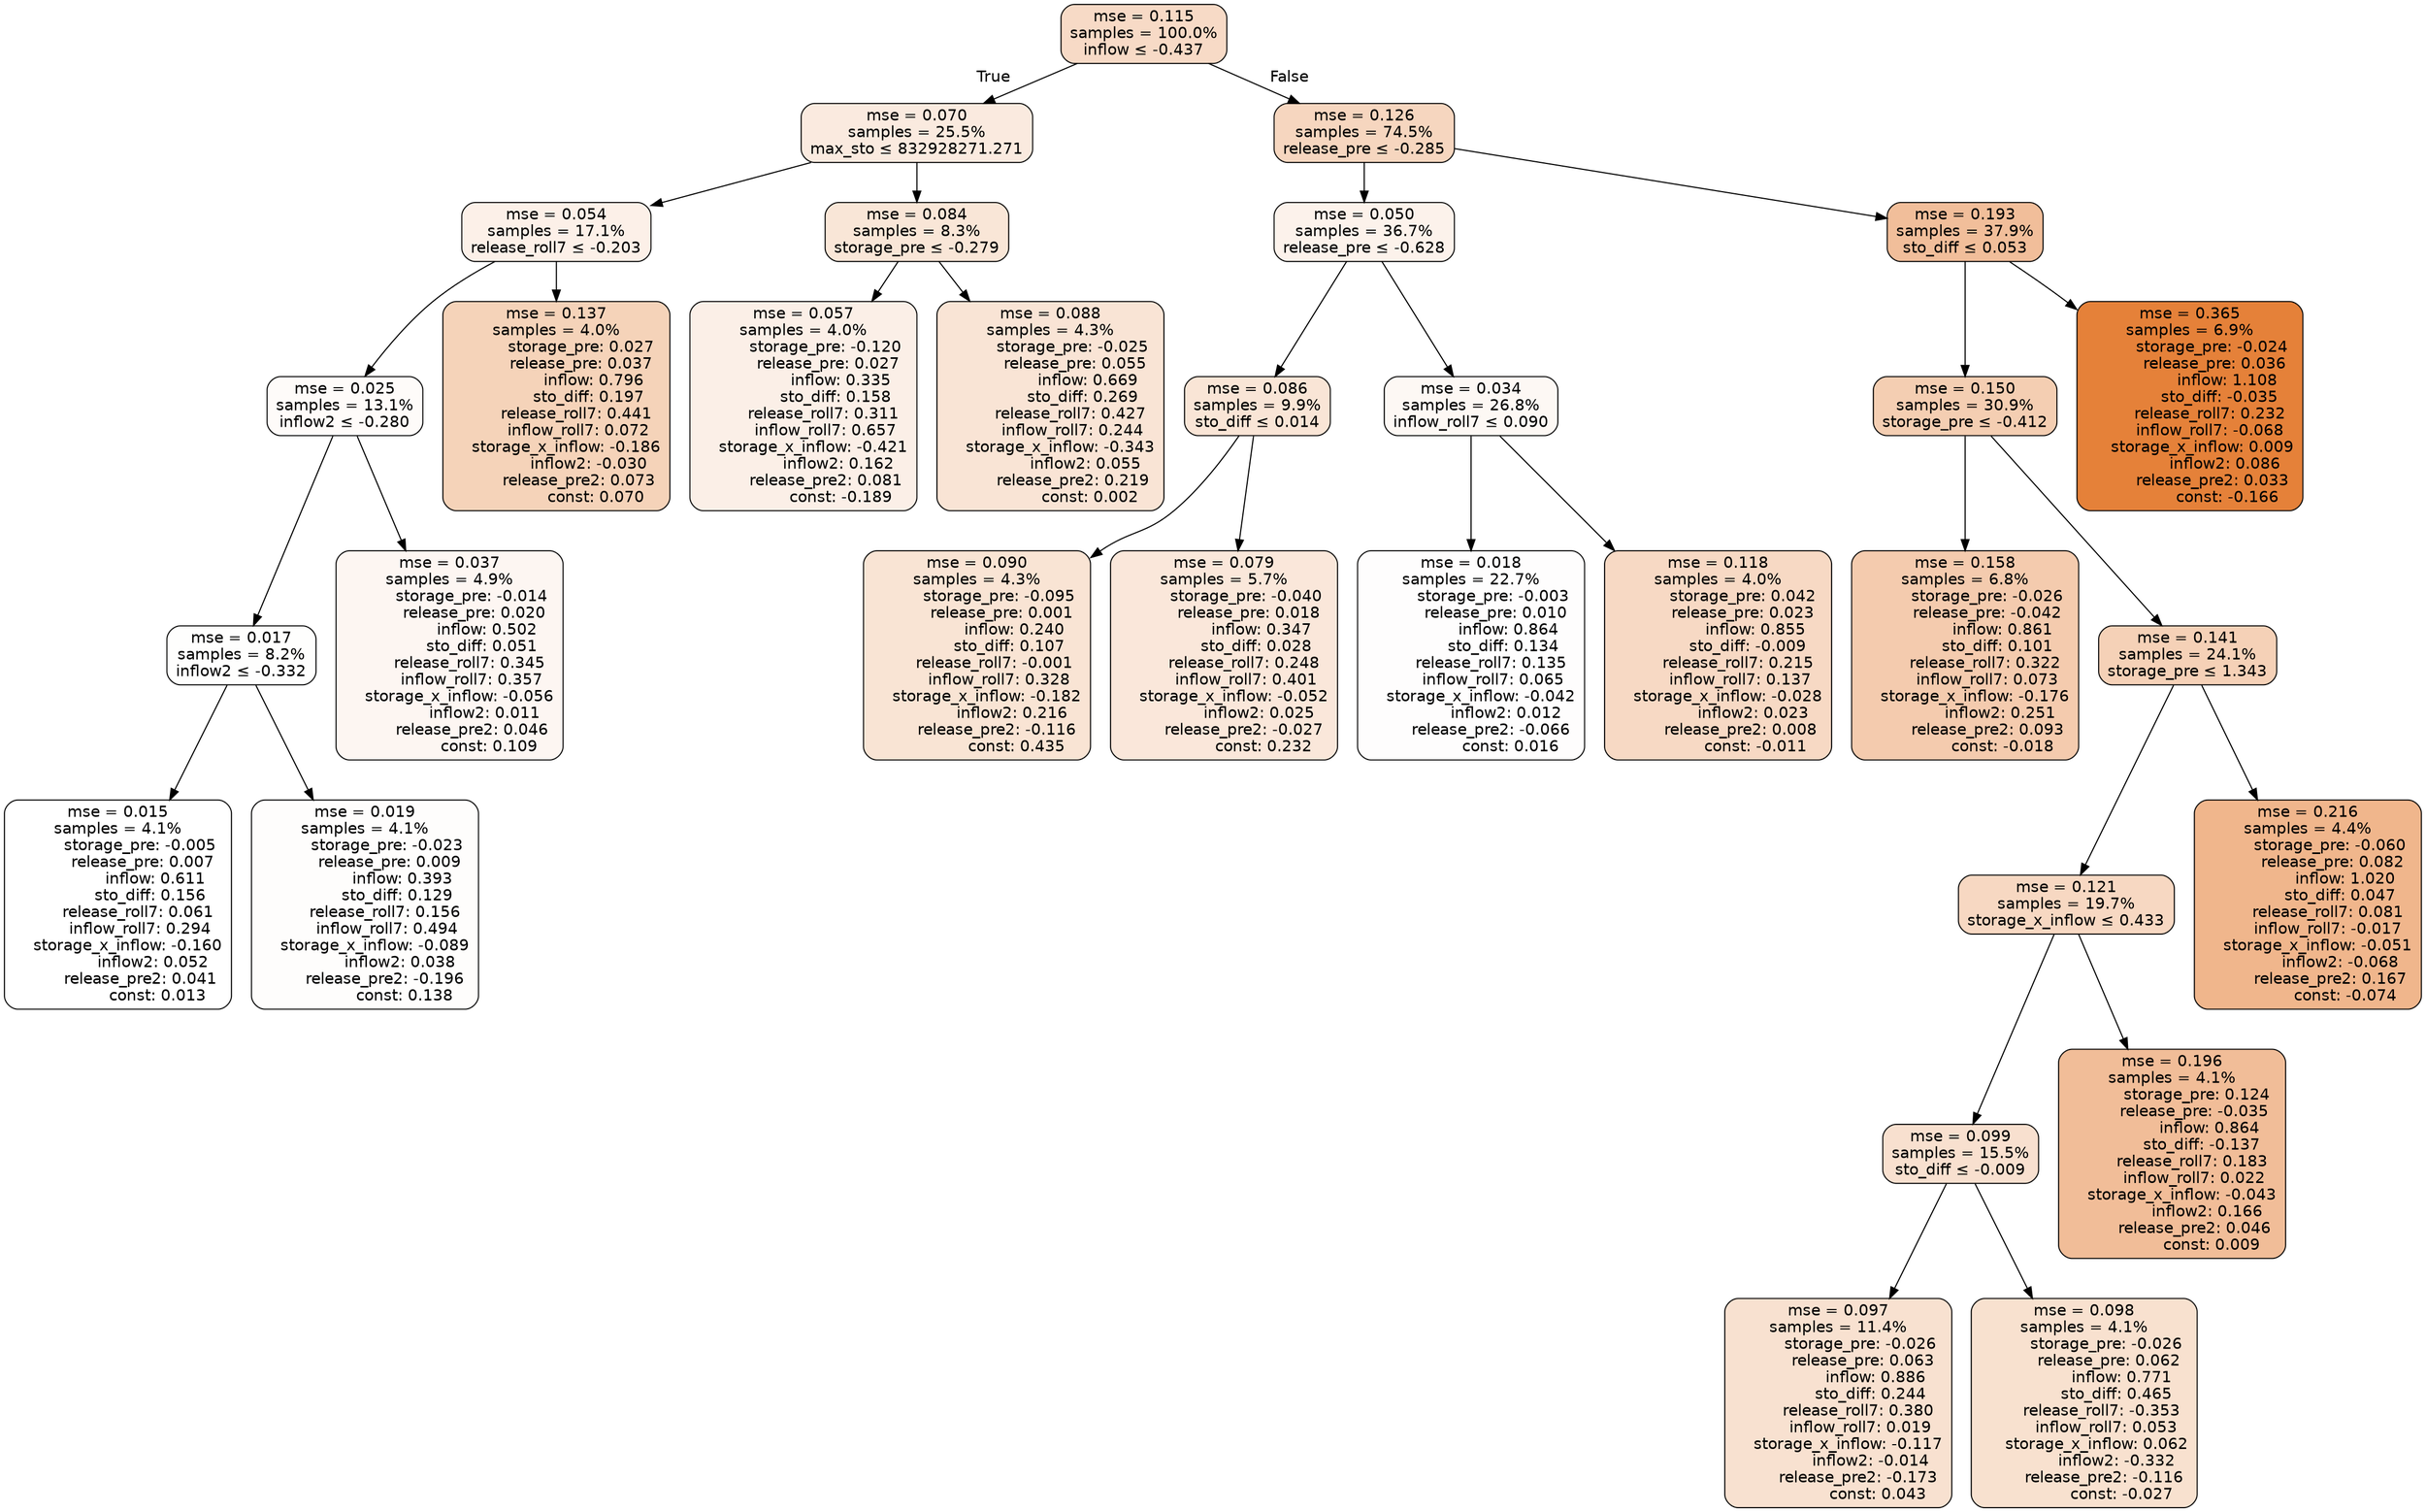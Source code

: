 digraph tree {
bgcolor="transparent"
node [shape=rectangle, style="filled, rounded", color="black", fontname=helvetica] ;
edge [fontname=helvetica] ;
	"0" [label="mse = 0.115
samples = 100.0%
inflow &le; -0.437", fillcolor="#f7dac6"]
	"1" [label="mse = 0.070
samples = 25.5%
max_sto &le; 832928271.271", fillcolor="#faeadf"]
	"2" [label="mse = 0.054
samples = 17.1%
release_roll7 &le; -0.203", fillcolor="#fcf0e8"]
	"3" [label="mse = 0.025
samples = 13.1%
inflow2 &le; -0.280", fillcolor="#fefbf9"]
	"4" [label="mse = 0.017
samples = 8.2%
inflow2 &le; -0.332", fillcolor="#fefefd"]
	"5" [label="mse = 0.015
samples = 4.1%
         storage_pre: -0.005
          release_pre: 0.007
               inflow: 0.611
             sto_diff: 0.156
        release_roll7: 0.061
         inflow_roll7: 0.294
    storage_x_inflow: -0.160
              inflow2: 0.052
         release_pre2: 0.041
                const: 0.013", fillcolor="#ffffff"]
	"6" [label="mse = 0.019
samples = 4.1%
         storage_pre: -0.023
          release_pre: 0.009
               inflow: 0.393
             sto_diff: 0.129
        release_roll7: 0.156
         inflow_roll7: 0.494
    storage_x_inflow: -0.089
              inflow2: 0.038
        release_pre2: -0.196
                const: 0.138", fillcolor="#fefdfc"]
	"7" [label="mse = 0.037
samples = 4.9%
         storage_pre: -0.014
          release_pre: 0.020
               inflow: 0.502
             sto_diff: 0.051
        release_roll7: 0.345
         inflow_roll7: 0.357
    storage_x_inflow: -0.056
              inflow2: 0.011
         release_pre2: 0.046
                const: 0.109", fillcolor="#fdf6f2"]
	"8" [label="mse = 0.137
samples = 4.0%
          storage_pre: 0.027
          release_pre: 0.037
               inflow: 0.796
             sto_diff: 0.197
        release_roll7: 0.441
         inflow_roll7: 0.072
    storage_x_inflow: -0.186
             inflow2: -0.030
         release_pre2: 0.073
                const: 0.070", fillcolor="#f5d3b9"]
	"9" [label="mse = 0.084
samples = 8.3%
storage_pre &le; -0.279", fillcolor="#f9e6d7"]
	"10" [label="mse = 0.057
samples = 4.0%
         storage_pre: -0.120
          release_pre: 0.027
               inflow: 0.335
             sto_diff: 0.158
        release_roll7: 0.311
         inflow_roll7: 0.657
    storage_x_inflow: -0.421
              inflow2: 0.162
         release_pre2: 0.081
               const: -0.189", fillcolor="#fbefe7"]
	"11" [label="mse = 0.088
samples = 4.3%
         storage_pre: -0.025
          release_pre: 0.055
               inflow: 0.669
             sto_diff: 0.269
        release_roll7: 0.427
         inflow_roll7: 0.244
    storage_x_inflow: -0.343
              inflow2: 0.055
         release_pre2: 0.219
                const: 0.002", fillcolor="#f9e4d5"]
	"12" [label="mse = 0.126
samples = 74.5%
release_pre &le; -0.285", fillcolor="#f6d6bf"]
	"13" [label="mse = 0.050
samples = 36.7%
release_pre &le; -0.628", fillcolor="#fcf2eb"]
	"14" [label="mse = 0.086
samples = 9.9%
sto_diff &le; 0.014", fillcolor="#f9e5d6"]
	"15" [label="mse = 0.090
samples = 4.3%
         storage_pre: -0.095
          release_pre: 0.001
               inflow: 0.240
             sto_diff: 0.107
       release_roll7: -0.001
         inflow_roll7: 0.328
    storage_x_inflow: -0.182
              inflow2: 0.216
        release_pre2: -0.116
                const: 0.435", fillcolor="#f9e4d4"]
	"16" [label="mse = 0.079
samples = 5.7%
         storage_pre: -0.040
          release_pre: 0.018
               inflow: 0.347
             sto_diff: 0.028
        release_roll7: 0.248
         inflow_roll7: 0.401
    storage_x_inflow: -0.052
              inflow2: 0.025
        release_pre2: -0.027
                const: 0.232", fillcolor="#fae7da"]
	"17" [label="mse = 0.034
samples = 26.8%
inflow_roll7 &le; 0.090", fillcolor="#fdf8f4"]
	"18" [label="mse = 0.018
samples = 22.7%
         storage_pre: -0.003
          release_pre: 0.010
               inflow: 0.864
             sto_diff: 0.134
        release_roll7: 0.135
         inflow_roll7: 0.065
    storage_x_inflow: -0.042
              inflow2: 0.012
        release_pre2: -0.066
                const: 0.016", fillcolor="#fefdfd"]
	"19" [label="mse = 0.118
samples = 4.0%
          storage_pre: 0.042
          release_pre: 0.023
               inflow: 0.855
            sto_diff: -0.009
        release_roll7: 0.215
         inflow_roll7: 0.137
    storage_x_inflow: -0.028
              inflow2: 0.023
         release_pre2: 0.008
               const: -0.011", fillcolor="#f7d9c4"]
	"20" [label="mse = 0.193
samples = 37.9%
sto_diff &le; 0.053", fillcolor="#f1be9a"]
	"21" [label="mse = 0.150
samples = 30.9%
storage_pre &le; -0.412", fillcolor="#f4ceb2"]
	"22" [label="mse = 0.158
samples = 6.8%
         storage_pre: -0.026
         release_pre: -0.042
               inflow: 0.861
             sto_diff: 0.101
        release_roll7: 0.322
         inflow_roll7: 0.073
    storage_x_inflow: -0.176
              inflow2: 0.251
         release_pre2: 0.093
               const: -0.018", fillcolor="#f4cbae"]
	"23" [label="mse = 0.141
samples = 24.1%
storage_pre &le; 1.343", fillcolor="#f5d1b7"]
	"24" [label="mse = 0.121
samples = 19.7%
storage_x_inflow &le; 0.433", fillcolor="#f7d8c2"]
	"25" [label="mse = 0.099
samples = 15.5%
sto_diff &le; -0.009", fillcolor="#f8e0cf"]
	"26" [label="mse = 0.097
samples = 11.4%
         storage_pre: -0.026
          release_pre: 0.063
               inflow: 0.886
             sto_diff: 0.244
        release_roll7: 0.380
         inflow_roll7: 0.019
    storage_x_inflow: -0.117
             inflow2: -0.014
        release_pre2: -0.173
                const: 0.043", fillcolor="#f8e1d0"]
	"27" [label="mse = 0.098
samples = 4.1%
         storage_pre: -0.026
          release_pre: 0.062
               inflow: 0.771
             sto_diff: 0.465
       release_roll7: -0.353
         inflow_roll7: 0.053
     storage_x_inflow: 0.062
             inflow2: -0.332
        release_pre2: -0.116
               const: -0.027", fillcolor="#f8e1cf"]
	"28" [label="mse = 0.196
samples = 4.1%
          storage_pre: 0.124
         release_pre: -0.035
               inflow: 0.864
            sto_diff: -0.137
        release_roll7: 0.183
         inflow_roll7: 0.022
    storage_x_inflow: -0.043
              inflow2: 0.166
         release_pre2: 0.046
                const: 0.009", fillcolor="#f1bd98"]
	"29" [label="mse = 0.216
samples = 4.4%
         storage_pre: -0.060
          release_pre: 0.082
               inflow: 1.020
             sto_diff: 0.047
        release_roll7: 0.081
        inflow_roll7: -0.017
    storage_x_inflow: -0.051
             inflow2: -0.068
         release_pre2: 0.167
               const: -0.074", fillcolor="#f0b68c"]
	"30" [label="mse = 0.365
samples = 6.9%
         storage_pre: -0.024
          release_pre: 0.036
               inflow: 1.108
            sto_diff: -0.035
        release_roll7: 0.232
        inflow_roll7: -0.068
     storage_x_inflow: 0.009
              inflow2: 0.086
         release_pre2: 0.033
               const: -0.166", fillcolor="#e58139"]

	"0" -> "1" [labeldistance=2.5, labelangle=45, headlabel="True"]
	"1" -> "2"
	"2" -> "3"
	"3" -> "4"
	"4" -> "5"
	"4" -> "6"
	"3" -> "7"
	"2" -> "8"
	"1" -> "9"
	"9" -> "10"
	"9" -> "11"
	"0" -> "12" [labeldistance=2.5, labelangle=-45, headlabel="False"]
	"12" -> "13"
	"13" -> "14"
	"14" -> "15"
	"14" -> "16"
	"13" -> "17"
	"17" -> "18"
	"17" -> "19"
	"12" -> "20"
	"20" -> "21"
	"21" -> "22"
	"21" -> "23"
	"23" -> "24"
	"24" -> "25"
	"25" -> "26"
	"25" -> "27"
	"24" -> "28"
	"23" -> "29"
	"20" -> "30"
}
